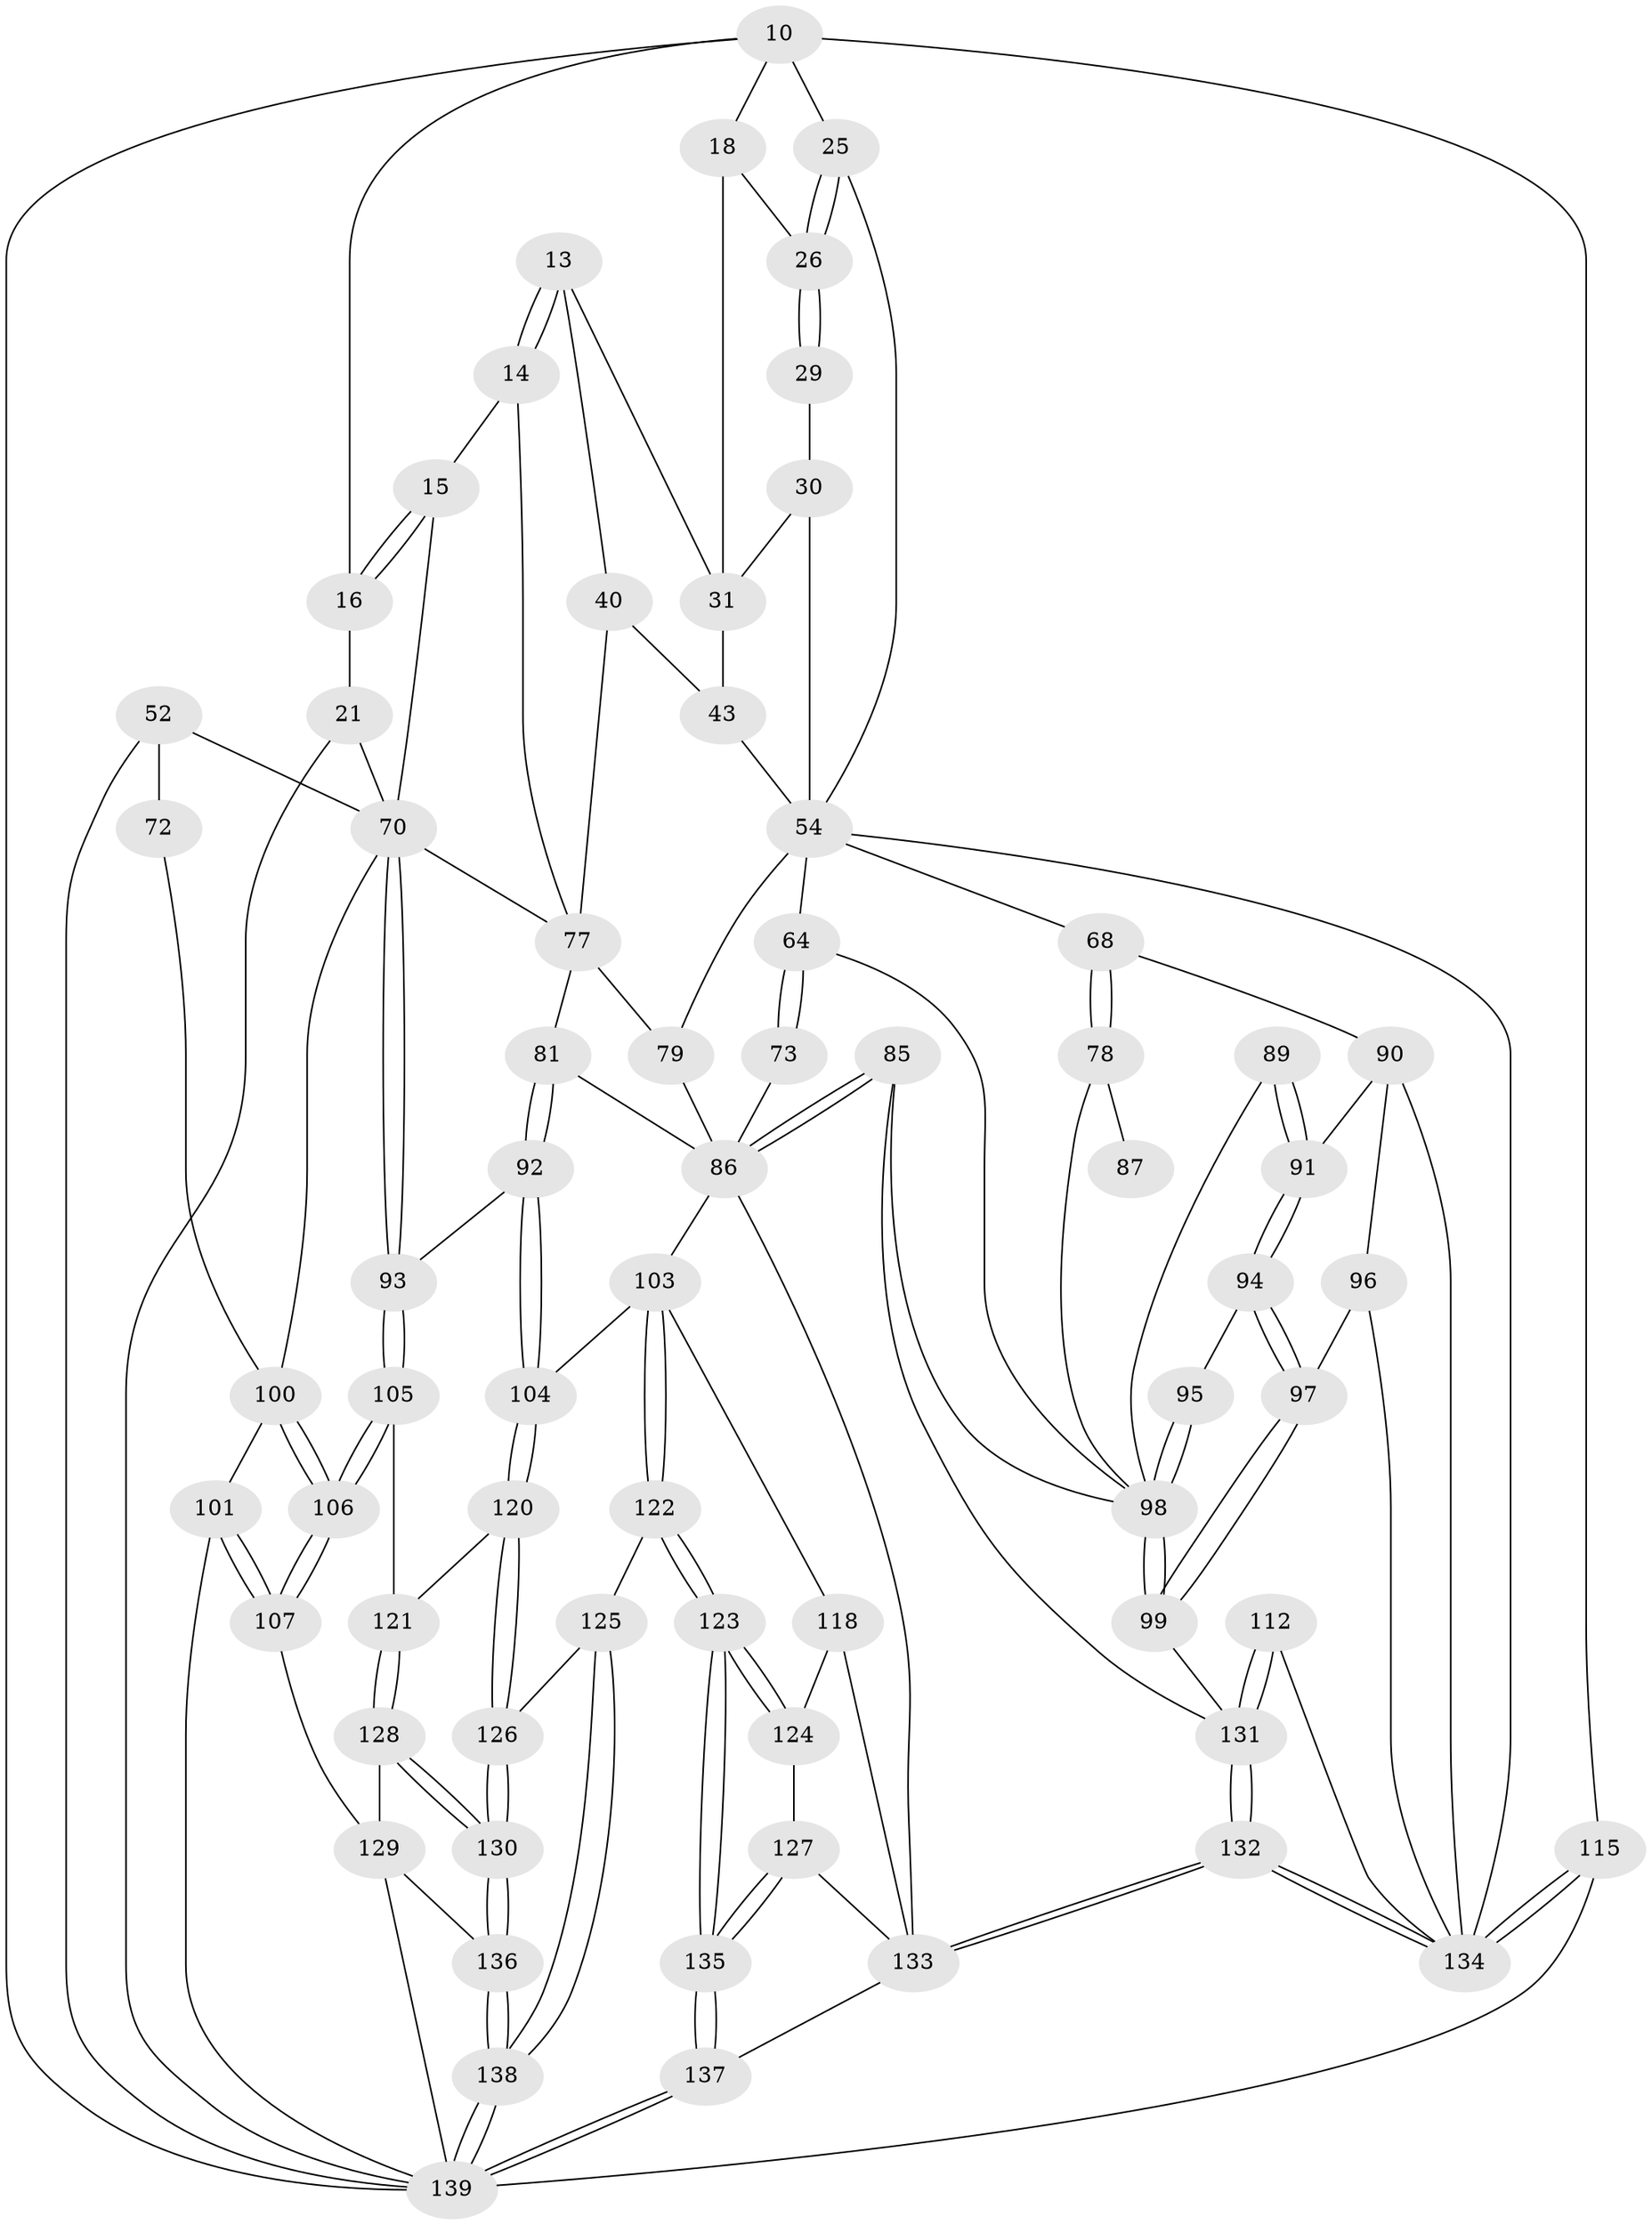 // original degree distribution, {3: 0.02877697841726619, 4: 0.23741007194244604, 5: 0.4892086330935252, 6: 0.2446043165467626}
// Generated by graph-tools (version 1.1) at 2025/00/03/09/25 05:00:11]
// undirected, 69 vertices, 158 edges
graph export_dot {
graph [start="1"]
  node [color=gray90,style=filled];
  10 [pos="+0.25876250876204+0",super="+6"];
  13 [pos="+0.42688050233140984+0.14497949231118673"];
  14 [pos="+0.33536775199839985+0.18780258902352728"];
  15 [pos="+0.2991099734653023+0.15001890255054628"];
  16 [pos="+0.2213448136459674+0"];
  18 [pos="+0.6112791418286486+0.10140856065142445",super="+17+11"];
  21 [pos="+0.15343320595916463+0.029249482237469253",super="+20"];
  25 [pos="+0.8750511643985535+0.2633548678386639",super="+8"];
  26 [pos="+0.818759030510169+0.2349552396401843",super="+22+23"];
  29 [pos="+0.7017304049911175+0.22674034166102985"];
  30 [pos="+0.6939254560930316+0.2342853796111102"];
  31 [pos="+0.5989383624456467+0.2559399609206723",super="+28"];
  40 [pos="+0.48573007987537625+0.3596488008805331",super="+34"];
  43 [pos="+0.5438481355414938+0.3584467468826797",super="+35+32"];
  52 [pos="+0+0.5042523696470553",super="+51"];
  54 [pos="+0.5665864331165198+0.4097908782748076",super="+50+49+38"];
  64 [pos="+0.7310873417632113+0.6254768286913449",super="+58"];
  68 [pos="+0.976080265602242+0.5986231301783389",super="+65+59"];
  70 [pos="+0.1624175483656774+0.6515519583419",super="+69+24"];
  72 [pos="+0.13066912237409622+0.6277340621458957"];
  73 [pos="+0.6258060121279606+0.5786621907857916"];
  77 [pos="+0.3296366260602847+0.553002997338738",super="+76+56"];
  78 [pos="+0.9665788009140782+0.5984136205558886",super="+61"];
  79 [pos="+0.45124533408613+0.5812788821014886",super="+75"];
  81 [pos="+0.3545601075017359+0.6491382454469186"];
  85 [pos="+0.6617279169578998+0.7658134615684248"];
  86 [pos="+0.56826600629963+0.807532133425036",super="+82+83+80"];
  87 [pos="+0.9229529989493174+0.6099727214472053"];
  89 [pos="+0.8794560669428716+0.6658658670190077"];
  90 [pos="+0.8949773085594107+0.6919985718697178",super="+67"];
  91 [pos="+0.8836782093701179+0.6922030614964162"];
  92 [pos="+0.23611579803741226+0.7273022110929611"];
  93 [pos="+0.1643752410453497+0.6581154870849794"];
  94 [pos="+0.8682177536422193+0.7070609688248818"];
  95 [pos="+0.8575846765607422+0.7065344462778217"];
  96 [pos="+0.9076605063065389+0.7366614917137924"];
  97 [pos="+0.8889985514474136+0.7361038434775485"];
  98 [pos="+0.8166808920794101+0.7622181181352051",super="+88"];
  99 [pos="+0.8448760383615017+0.7926028283093468"];
  100 [pos="+0.05816889677764882+0.6428100224814306",super="+71"];
  101 [pos="+0+0.6290147286522403"];
  103 [pos="+0.2416474323819537+0.7393784292901378",super="+102"];
  104 [pos="+0.24085505462431883+0.7384268513901181"];
  105 [pos="+0.04450576685286725+0.8070937255817331"];
  106 [pos="+0+0.8149213776137273"];
  107 [pos="+0+0.8678237093408845"];
  112 [pos="+0.893657873719535+0.8363693824231897"];
  115 [pos="+1+1",super="+9"];
  118 [pos="+0.3647019821836415+0.8171002865616462"];
  120 [pos="+0.14435394364051368+0.8400098354180873"];
  121 [pos="+0.07465965157797398+0.8310123110961819"];
  122 [pos="+0.28316773372393444+0.8928869473156016"];
  123 [pos="+0.2955004821205761+0.8974183969732589"];
  124 [pos="+0.35662241623543134+0.8359324206268665"];
  125 [pos="+0.2636442461116+0.9021749919574414"];
  126 [pos="+0.19090762811462675+0.9046654828283585"];
  127 [pos="+0.5288470576365242+0.8538047147225473"];
  128 [pos="+0.09422671754617562+0.898987493285263"];
  129 [pos="+0.018552703124312505+0.9396575864423186",super="+108"];
  130 [pos="+0.1308685282153498+0.9487843114839984"];
  131 [pos="+0.8014666259002885+0.9748294960501973",super="+119+113"];
  132 [pos="+0.7577013486034563+1"];
  133 [pos="+0.7487005538125882+1",super="+116+117"];
  134 [pos="+0.8249727396941899+1",super="+111+110+114"];
  135 [pos="+0.37683942847620505+0.9694520684158041"];
  136 [pos="+0.1278873837253986+0.9580985444709678"];
  137 [pos="+0.39474479856221517+1"];
  138 [pos="+0.12209756767723352+1"];
  139 [pos="+0.0959406786149065+1",super="+109+53"];
  10 -- 16;
  10 -- 18 [weight=2];
  10 -- 25 [weight=2];
  10 -- 115 [weight=2];
  10 -- 139;
  13 -- 14;
  13 -- 14;
  13 -- 40;
  13 -- 31;
  14 -- 15;
  14 -- 77;
  15 -- 16;
  15 -- 16;
  15 -- 70;
  16 -- 21;
  18 -- 26;
  18 -- 31 [weight=2];
  21 -- 70 [weight=2];
  21 -- 139;
  25 -- 26 [weight=2];
  25 -- 26;
  25 -- 54;
  26 -- 29 [weight=2];
  26 -- 29;
  29 -- 30;
  30 -- 31;
  30 -- 54;
  31 -- 43 [weight=2];
  40 -- 43 [weight=2];
  40 -- 77 [weight=2];
  43 -- 54;
  52 -- 72 [weight=2];
  52 -- 70;
  52 -- 139;
  54 -- 68 [weight=2];
  54 -- 64 [weight=2];
  54 -- 79;
  54 -- 134;
  64 -- 73 [weight=2];
  64 -- 73;
  64 -- 98;
  68 -- 78 [weight=2];
  68 -- 78;
  68 -- 90;
  70 -- 93;
  70 -- 93;
  70 -- 77 [weight=2];
  70 -- 100;
  72 -- 100;
  73 -- 86;
  77 -- 81;
  77 -- 79 [weight=2];
  78 -- 87 [weight=2];
  78 -- 98;
  79 -- 86 [weight=2];
  81 -- 92;
  81 -- 92;
  81 -- 86;
  85 -- 86;
  85 -- 86;
  85 -- 98;
  85 -- 131;
  86 -- 103;
  86 -- 133;
  89 -- 91;
  89 -- 91;
  89 -- 98;
  90 -- 91;
  90 -- 96;
  90 -- 134;
  91 -- 94;
  91 -- 94;
  92 -- 93;
  92 -- 104;
  92 -- 104;
  93 -- 105;
  93 -- 105;
  94 -- 95;
  94 -- 97;
  94 -- 97;
  95 -- 98 [weight=2];
  95 -- 98;
  96 -- 97;
  96 -- 134;
  97 -- 99;
  97 -- 99;
  98 -- 99;
  98 -- 99;
  99 -- 131;
  100 -- 101;
  100 -- 106;
  100 -- 106;
  101 -- 107;
  101 -- 107;
  101 -- 139;
  103 -- 104;
  103 -- 122;
  103 -- 122;
  103 -- 118;
  104 -- 120;
  104 -- 120;
  105 -- 106;
  105 -- 106;
  105 -- 121;
  106 -- 107;
  106 -- 107;
  107 -- 129;
  112 -- 131 [weight=2];
  112 -- 131;
  112 -- 134;
  115 -- 134 [weight=3];
  115 -- 134;
  115 -- 139;
  118 -- 124;
  118 -- 133;
  120 -- 121;
  120 -- 126;
  120 -- 126;
  121 -- 128;
  121 -- 128;
  122 -- 123;
  122 -- 123;
  122 -- 125;
  123 -- 124;
  123 -- 124;
  123 -- 135;
  123 -- 135;
  124 -- 127;
  125 -- 126;
  125 -- 138;
  125 -- 138;
  126 -- 130;
  126 -- 130;
  127 -- 135;
  127 -- 135;
  127 -- 133;
  128 -- 129;
  128 -- 130;
  128 -- 130;
  129 -- 136;
  129 -- 139;
  130 -- 136;
  130 -- 136;
  131 -- 132;
  131 -- 132;
  132 -- 133;
  132 -- 133;
  132 -- 134;
  132 -- 134;
  133 -- 137;
  135 -- 137;
  135 -- 137;
  136 -- 138;
  136 -- 138;
  137 -- 139;
  137 -- 139;
  138 -- 139;
  138 -- 139;
}
